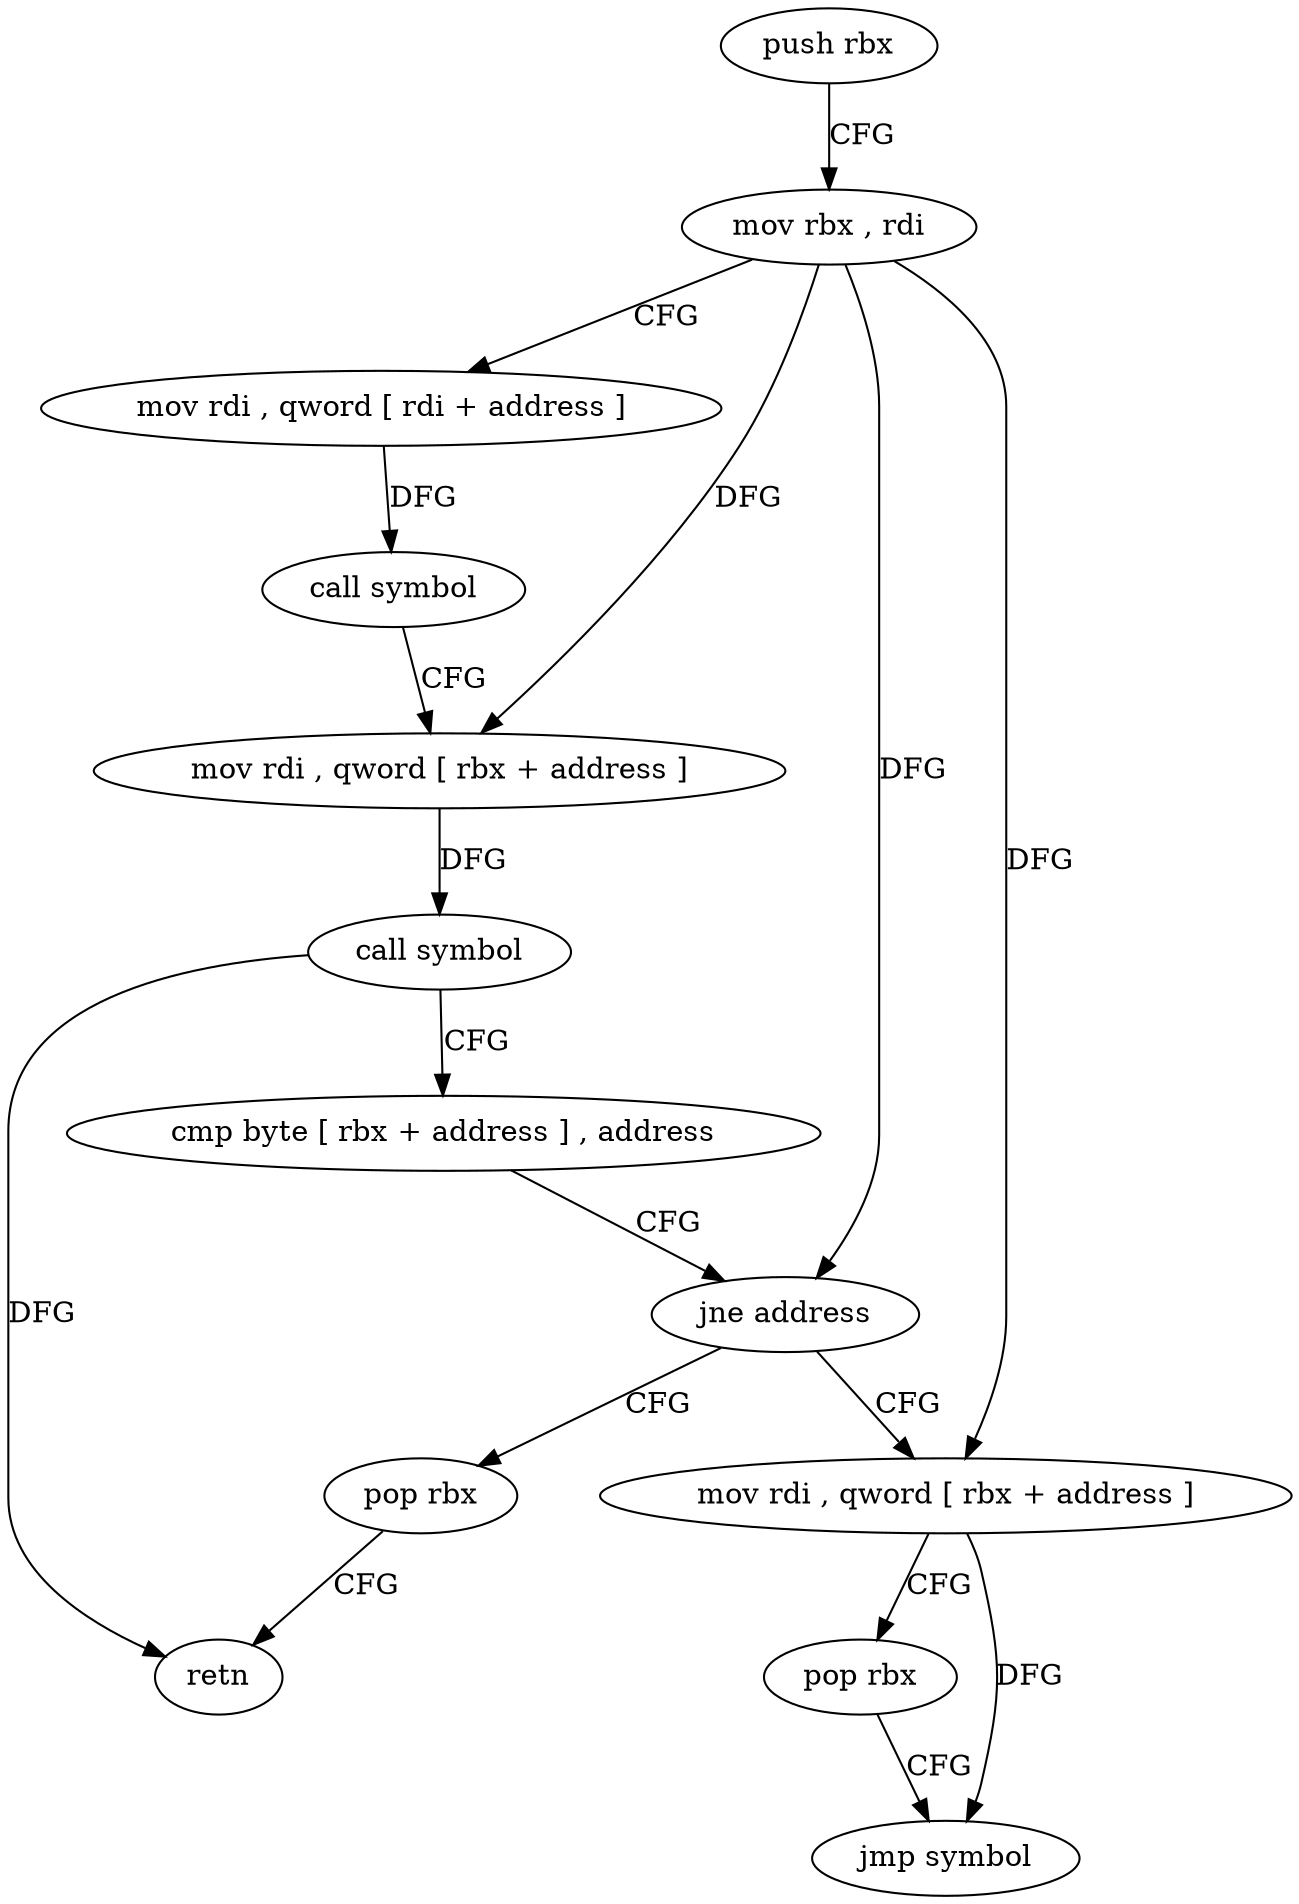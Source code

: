 digraph "func" {
"4326368" [label = "push rbx" ]
"4326369" [label = "mov rbx , rdi" ]
"4326372" [label = "mov rdi , qword [ rdi + address ]" ]
"4326376" [label = "call symbol" ]
"4326381" [label = "mov rdi , qword [ rbx + address ]" ]
"4326385" [label = "call symbol" ]
"4326390" [label = "cmp byte [ rbx + address ] , address" ]
"4326397" [label = "jne address" ]
"4326408" [label = "mov rdi , qword [ rbx + address ]" ]
"4326399" [label = "pop rbx" ]
"4326412" [label = "pop rbx" ]
"4326413" [label = "jmp symbol" ]
"4326400" [label = "retn" ]
"4326368" -> "4326369" [ label = "CFG" ]
"4326369" -> "4326372" [ label = "CFG" ]
"4326369" -> "4326381" [ label = "DFG" ]
"4326369" -> "4326397" [ label = "DFG" ]
"4326369" -> "4326408" [ label = "DFG" ]
"4326372" -> "4326376" [ label = "DFG" ]
"4326376" -> "4326381" [ label = "CFG" ]
"4326381" -> "4326385" [ label = "DFG" ]
"4326385" -> "4326390" [ label = "CFG" ]
"4326385" -> "4326400" [ label = "DFG" ]
"4326390" -> "4326397" [ label = "CFG" ]
"4326397" -> "4326408" [ label = "CFG" ]
"4326397" -> "4326399" [ label = "CFG" ]
"4326408" -> "4326412" [ label = "CFG" ]
"4326408" -> "4326413" [ label = "DFG" ]
"4326399" -> "4326400" [ label = "CFG" ]
"4326412" -> "4326413" [ label = "CFG" ]
}
